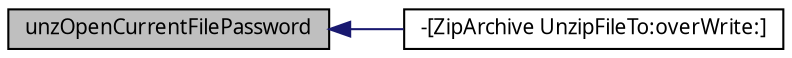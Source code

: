 digraph G
{
  edge [fontname="FreeSans.ttf",fontsize="10",labelfontname="FreeSans.ttf",labelfontsize="10"];
  node [fontname="FreeSans.ttf",fontsize="10",shape=record];
  rankdir=LR;
  Node1 [label="unzOpenCurrentFilePassword",height=0.2,width=0.4,color="black", fillcolor="grey75", style="filled" fontcolor="black"];
  Node1 -> Node2 [dir=back,color="midnightblue",fontsize="10",style="solid",fontname="FreeSans.ttf"];
  Node2 [label="-[ZipArchive UnzipFileTo:overWrite:]",height=0.2,width=0.4,color="black", fillcolor="white", style="filled",URL="$interface_zip_archive.html#ad79876ed74b33c3878575e223b7dcd92"];
}
